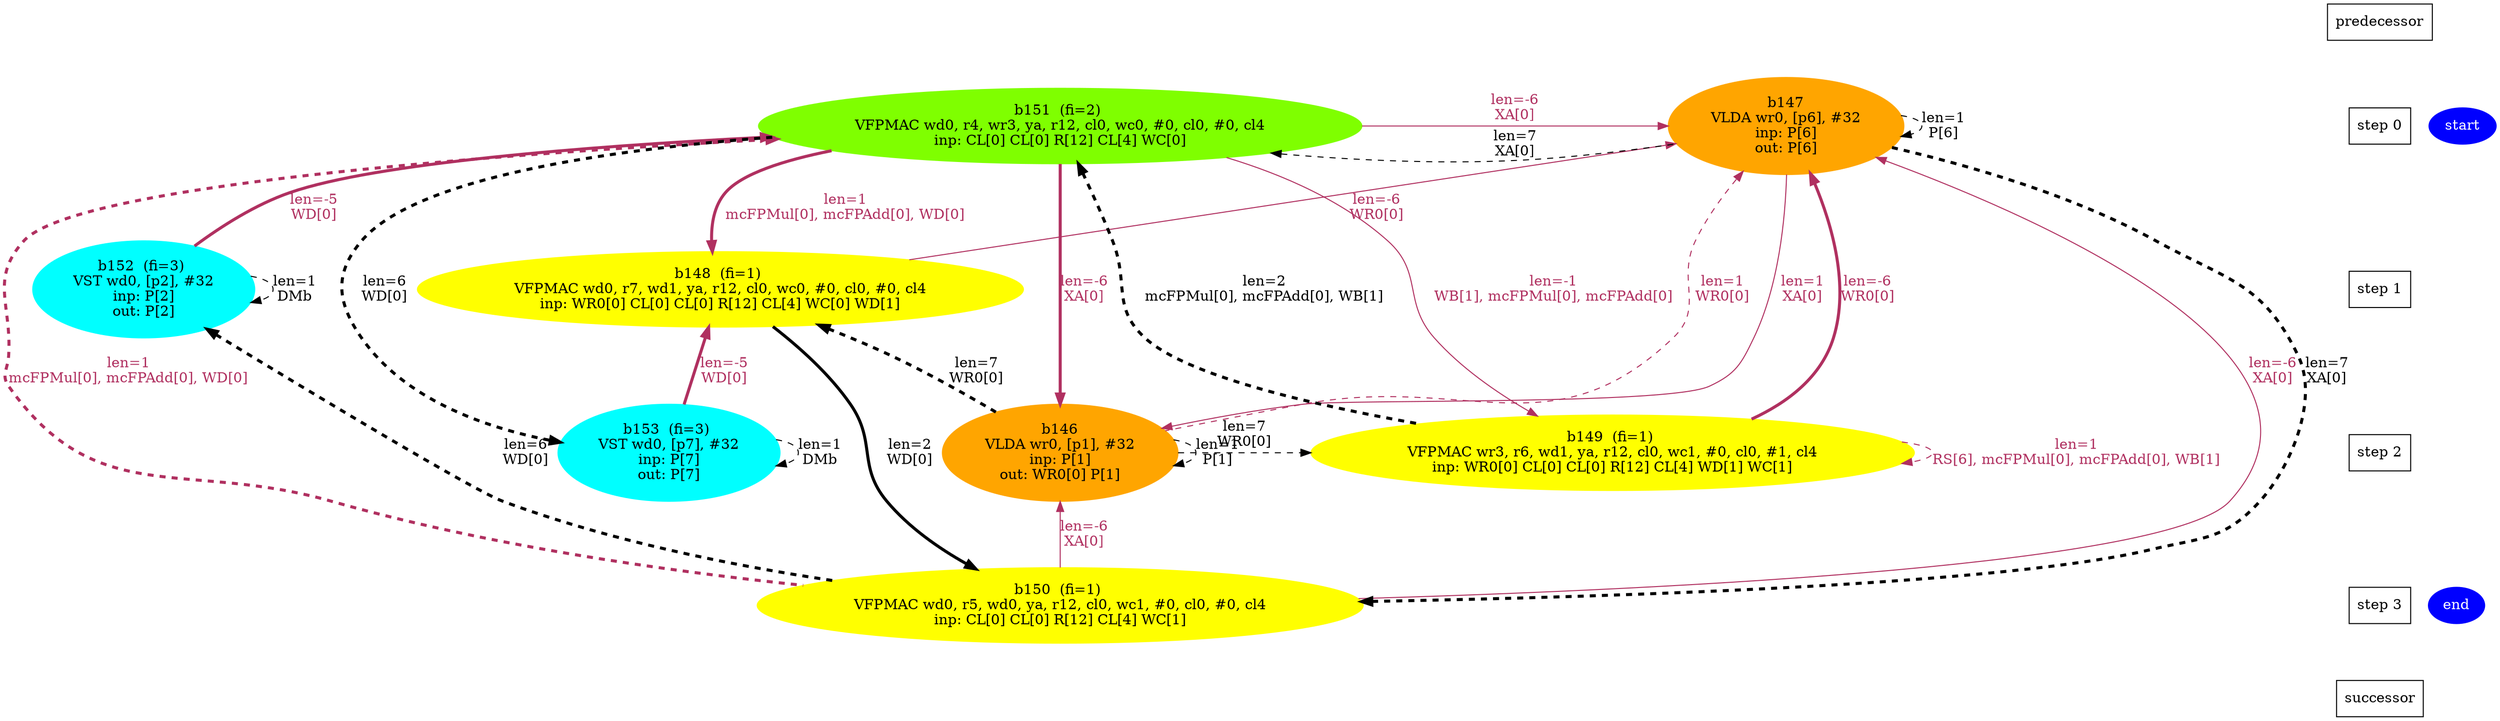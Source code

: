 digraph N {
 b146[color=orange,fontcolor=black,style=filled,label="b146\nVLDA wr0, [p1], #32\ninp: P[1]\nout: WR0[0] P[1]"];  {rank=same; S2;  b146;}
 b147[color=orange,fontcolor=black,style=filled,label="b147\nVLDA wr0, [p6], #32\ninp: P[6]\nout: P[6]"];  {rank=same; S0;  b147;}
 b148[color=yellow,fontcolor=black,style=filled,label="b148  (fi=1) \nVFPMAC wd0, r7, wd1, ya, r12, cl0, wc0, #0, cl0, #0, cl4\ninp: WR0[0] CL[0] CL[0] R[12] CL[4] WC[0] WD[1]"];  {rank=same; S1;  b148;}
 b149[color=yellow,fontcolor=black,style=filled,label="b149  (fi=1) \nVFPMAC wr3, r6, wd1, ya, r12, cl0, wc1, #0, cl0, #1, cl4\ninp: WR0[0] CL[0] CL[0] R[12] CL[4] WD[1] WC[1]"];  {rank=same; S2;  b149;}
 b150[color=yellow,fontcolor=black,style=filled,label="b150  (fi=1) \nVFPMAC wd0, r5, wd0, ya, r12, cl0, wc1, #0, cl0, #0, cl4\ninp: CL[0] CL[0] R[12] CL[4] WC[1]"];  {rank=same; S3;  b150;}
 b151[color=chartreuse,fontcolor=black,style=filled,label="b151  (fi=2) \nVFPMAC wd0, r4, wr3, ya, r12, cl0, wc0, #0, cl0, #0, cl4\ninp: CL[0] CL[0] R[12] CL[4] WC[0]"];  {rank=same; S0;  b151;}
 b152[color=cyan,fontcolor=black,style=filled,label="b152  (fi=3) \nVST wd0, [p2], #32\ninp: P[2]\nout: P[2]"];  {rank=same; S1;  b152;}
 b153[color=cyan,fontcolor=black,style=filled,label="b153  (fi=3) \nVST wd0, [p7], #32\ninp: P[7]\nout: P[7]"];  {rank=same; S2;  b153;}
 start [color=blue,fontcolor=white,style=filled,label="start"];  {rank=same; S0;  start;}
 end [color=blue,fontcolor=white,style=filled,label="end"];  {rank=same; S3;  end;}
   b147 -> b146 [color=maroon,fontcolor=maroon,label="len=1\nXA[0]",weight=1000];
   b147 -> b148 [color=maroon,fontcolor=maroon,label="len=-6\nWR0[0]",weight=1000,dir=back];
   b148 -> b150 [color=black,fontcolor=black,penwidth=3,label="len=2\nWD[0]",weight=1000];
   b147 -> b149 [color=maroon,fontcolor=maroon,penwidth=3,label="len=-6\nWR0[0]",weight=1000,dir=back];
   b147 -> b150 [color=maroon,fontcolor=maroon,label="len=-6\nXA[0]",weight=1000,dir=back];
   b146 -> b150 [color=maroon,fontcolor=maroon,label="len=-6\nXA[0]",weight=1000,dir=back];
   b151 -> b149 [color=maroon,fontcolor=maroon,label="len=-1\nWB[1], mcFPMul[0], mcFPAdd[0]",weight=1000];
   b151 -> b148 [color=maroon,fontcolor=maroon,penwidth=3,label="len=1\nmcFPMul[0], mcFPAdd[0], WD[0]",weight=1000];
   b151 -> b146 [color=maroon,fontcolor=maroon,penwidth=3,label="len=-6\nXA[0]",weight=1000];
   b151 -> b147 [color=maroon,fontcolor=maroon,label="len=-6\nXA[0]",weight=1000];
   b151 -> b152 [color=maroon,fontcolor=maroon,penwidth=3,label="len=-5\nWD[0]",weight=1000,dir=back];
   b148 -> b153 [color=maroon,fontcolor=maroon,penwidth=3,label="len=-5\nWD[0]",weight=1000,dir=back];
   b148 -> b146 [color=black,fontcolor=black,penwidth=3,style=dashed,dir=back,label="len=7\nWR0[0]"];
   b146 -> b149 [color=black,fontcolor=black,style=dashed,label="len=7\nWR0[0]"];
   b147 -> b146 [color=maroon,fontcolor=maroon,style=dashed,dir=back,label="len=1\nWR0[0]"];
   b146 -> b146 [color=black,fontcolor=black,style=dashed,label="len=1\nP[1]"];
   b151 -> b147 [color=black,fontcolor=black,style=dashed,dir=back,label="len=7\nXA[0]"];
   b147 -> b150 [color=black,fontcolor=black,penwidth=3,style=dashed,label="len=7\nXA[0]"];
   b147 -> b147 [color=black,fontcolor=black,style=dashed,label="len=1\nP[6]"];
   b149 -> b149 [color=maroon,fontcolor=maroon,style=dashed,label="len=1\nRS[6], mcFPMul[0], mcFPAdd[0], WB[1]"];
   b151 -> b149 [color=black,fontcolor=black,penwidth=3,style=dashed,dir=back,label="len=2\nmcFPMul[0], mcFPAdd[0], WB[1]"];
   b152 -> b150 [color=black,fontcolor=black,penwidth=3,style=dashed,dir=back,label="len=6\nWD[0]"];
   b151 -> b150 [color=maroon,fontcolor=maroon,penwidth=3,style=dashed,dir=back,label="len=1\nmcFPMul[0], mcFPAdd[0], WD[0]"];
   b151 -> b153 [color=black,fontcolor=black,penwidth=3,style=dashed,label="len=6\nWD[0]"];
   b152 -> b152 [color=black,fontcolor=black,style=dashed,label="len=1\nDMb"];
   b153 -> b153 [color=black,fontcolor=black,style=dashed,label="len=1\nDMb"];
  Sm1 [label="predecessor",shape=box];
  S0 [label="step 0",shape=box];
  Sm1 -> S0[style=invis,weight=9000];
  S1 [label="step 1",shape=box];
  S0 -> S1[style=invis,weight=9000];
  S2 [label="step 2",shape=box];
  S1 -> S2[style=invis,weight=9000];
  S3 [label="step 3",shape=box];
  S2 -> S3[style=invis,weight=9000];
  S4 [label="successor",shape=box];
  S3 -> S4[style=invis,weight=9000];
}
